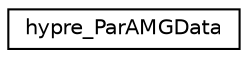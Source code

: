 digraph "Graphical Class Hierarchy"
{
 // LATEX_PDF_SIZE
  edge [fontname="Helvetica",fontsize="10",labelfontname="Helvetica",labelfontsize="10"];
  node [fontname="Helvetica",fontsize="10",shape=record];
  rankdir="LR";
  Node0 [label="hypre_ParAMGData",height=0.2,width=0.4,color="black", fillcolor="white", style="filled",URL="$structhypre___par_a_m_g_data.html",tooltip=" "];
}

